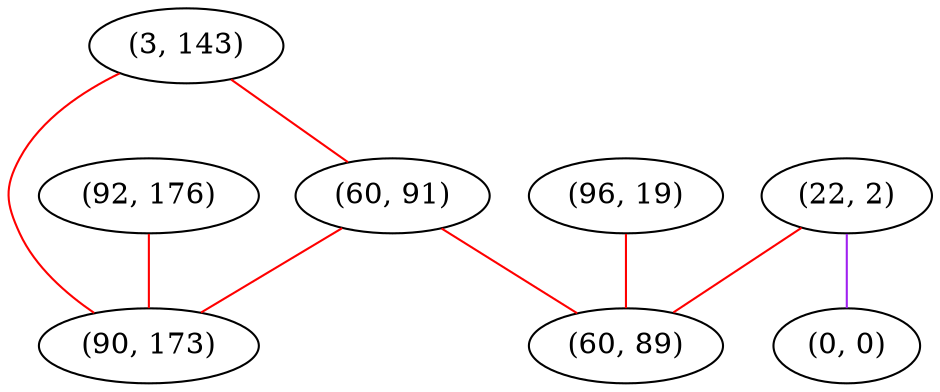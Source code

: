 graph "" {
"(3, 143)";
"(22, 2)";
"(92, 176)";
"(96, 19)";
"(0, 0)";
"(60, 91)";
"(90, 173)";
"(60, 89)";
"(3, 143)" -- "(90, 173)"  [color=red, key=0, weight=1];
"(3, 143)" -- "(60, 91)"  [color=red, key=0, weight=1];
"(22, 2)" -- "(0, 0)"  [color=purple, key=0, weight=4];
"(22, 2)" -- "(60, 89)"  [color=red, key=0, weight=1];
"(92, 176)" -- "(90, 173)"  [color=red, key=0, weight=1];
"(96, 19)" -- "(60, 89)"  [color=red, key=0, weight=1];
"(60, 91)" -- "(90, 173)"  [color=red, key=0, weight=1];
"(60, 91)" -- "(60, 89)"  [color=red, key=0, weight=1];
}
